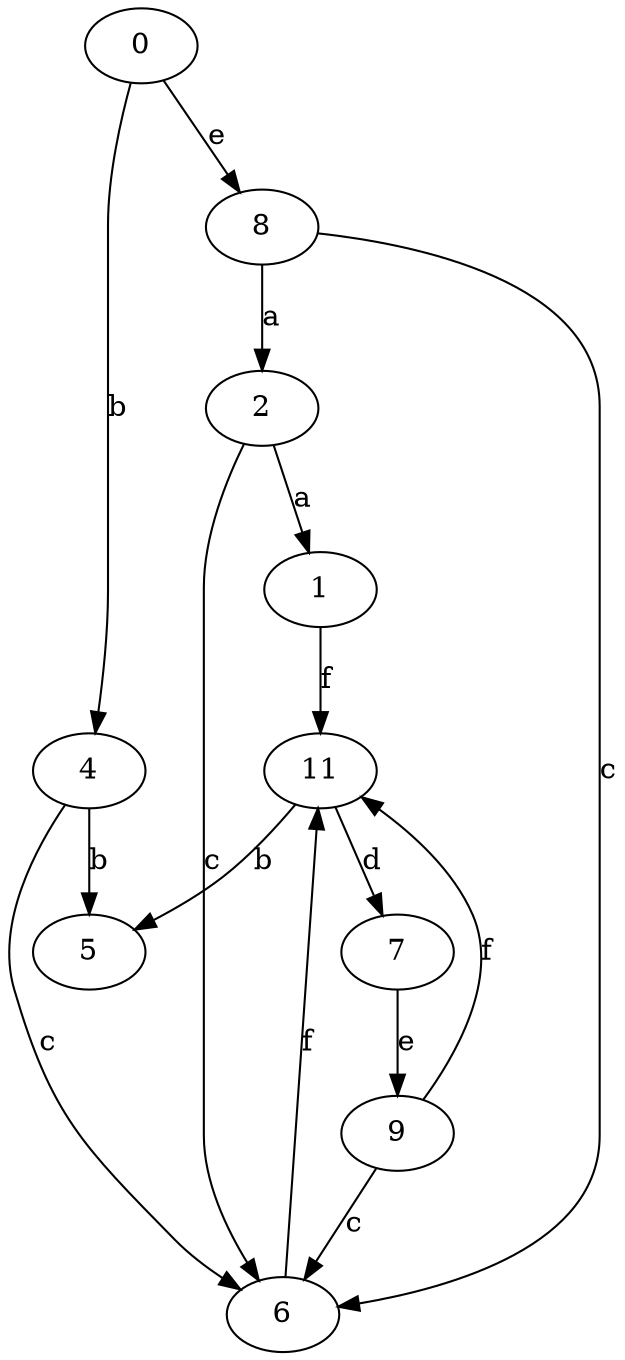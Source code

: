 strict digraph  {
1;
2;
4;
5;
0;
6;
7;
8;
9;
11;
1 -> 11  [label=f];
2 -> 1  [label=a];
2 -> 6  [label=c];
4 -> 5  [label=b];
4 -> 6  [label=c];
0 -> 4  [label=b];
0 -> 8  [label=e];
6 -> 11  [label=f];
7 -> 9  [label=e];
8 -> 2  [label=a];
8 -> 6  [label=c];
9 -> 6  [label=c];
9 -> 11  [label=f];
11 -> 5  [label=b];
11 -> 7  [label=d];
}
